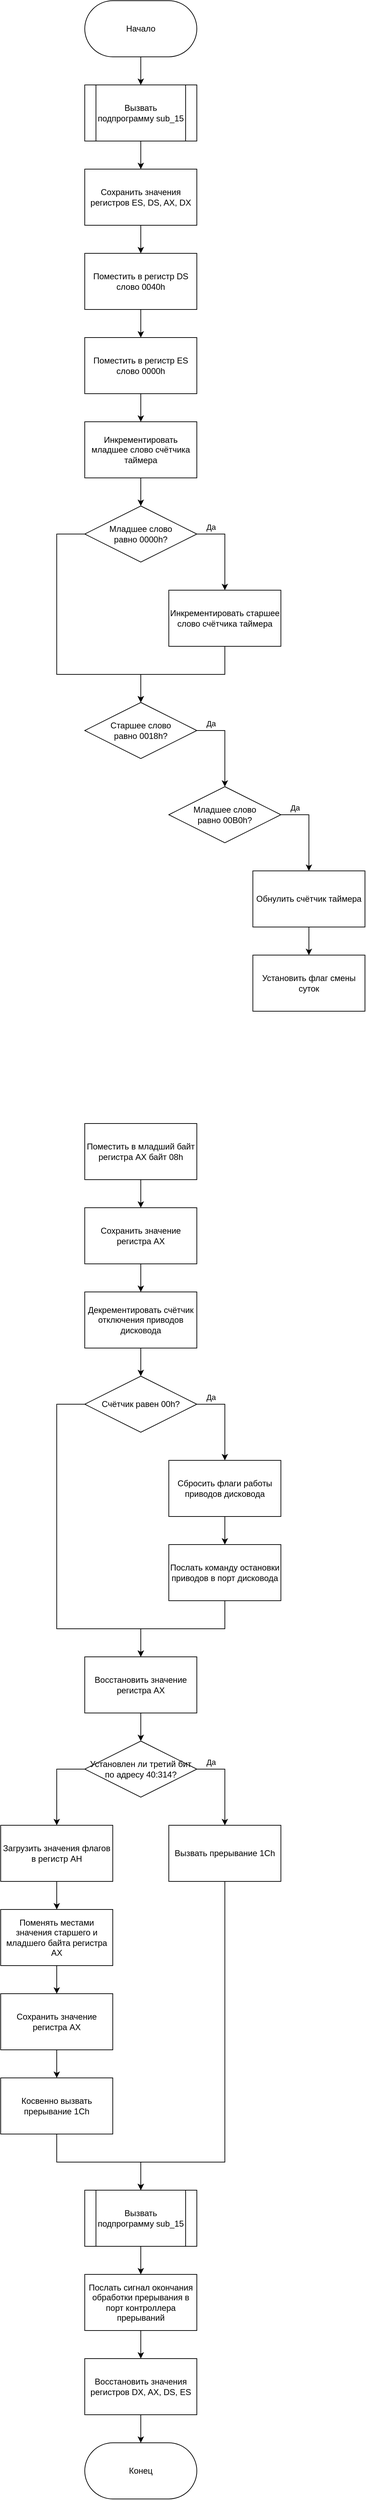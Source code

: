 <mxfile>
    <diagram id="UyYEZu0x7lsc0ctW2ke_" name="Страница 1">
        <mxGraphModel dx="482" dy="2671" grid="1" gridSize="10" guides="1" tooltips="1" connect="1" arrows="1" fold="1" page="1" pageScale="1" pageWidth="1200" pageHeight="1920" math="0" shadow="0">
            <root>
                <mxCell id="0"/>
                <mxCell id="1" parent="0"/>
                <mxCell id="7" style="edgeStyle=orthogonalEdgeStyle;rounded=0;html=1;exitX=0.5;exitY=1;exitDx=0;exitDy=0;" parent="1" source="2" target="4" edge="1">
                    <mxGeometry relative="1" as="geometry"/>
                </mxCell>
                <mxCell id="2" value="Начало" style="rounded=1;whiteSpace=wrap;html=1;arcSize=50;" parent="1" vertex="1">
                    <mxGeometry x="400" y="-160" width="160" height="80" as="geometry"/>
                </mxCell>
                <mxCell id="9" style="edgeStyle=orthogonalEdgeStyle;rounded=0;html=1;exitX=0.5;exitY=1;exitDx=0;exitDy=0;" parent="1" source="4" target="8" edge="1">
                    <mxGeometry relative="1" as="geometry"/>
                </mxCell>
                <mxCell id="4" value="Вызвать подпрограмму sub_15" style="shape=process;whiteSpace=wrap;html=1;backgroundOutline=1;" parent="1" vertex="1">
                    <mxGeometry x="400" y="-40" width="160" height="80" as="geometry"/>
                </mxCell>
                <mxCell id="70" style="edgeStyle=none;html=1;exitX=0.5;exitY=1;exitDx=0;exitDy=0;" edge="1" parent="1" source="8" target="69">
                    <mxGeometry relative="1" as="geometry"/>
                </mxCell>
                <mxCell id="8" value="Сохранить значения регистров ES, DS, AX, DX" style="rounded=0;whiteSpace=wrap;html=1;" parent="1" vertex="1">
                    <mxGeometry x="400" y="80" width="160" height="80" as="geometry"/>
                </mxCell>
                <mxCell id="13" style="edgeStyle=orthogonalEdgeStyle;rounded=0;html=1;exitX=0.5;exitY=1;exitDx=0;exitDy=0;" parent="1" source="10" target="12" edge="1">
                    <mxGeometry relative="1" as="geometry"/>
                </mxCell>
                <mxCell id="10" value="Инкрементировать младшее слово счётчика таймера" style="rounded=0;whiteSpace=wrap;html=1;" parent="1" vertex="1">
                    <mxGeometry x="400" y="440" width="160" height="80" as="geometry"/>
                </mxCell>
                <mxCell id="15" style="edgeStyle=orthogonalEdgeStyle;rounded=0;html=1;exitX=1;exitY=0.5;exitDx=0;exitDy=0;" parent="1" source="12" target="14" edge="1">
                    <mxGeometry relative="1" as="geometry"/>
                </mxCell>
                <mxCell id="16" value="Да" style="edgeLabel;html=1;align=center;verticalAlign=middle;resizable=0;points=[];" parent="15" vertex="1" connectable="0">
                    <mxGeometry x="-0.467" y="-4" relative="1" as="geometry">
                        <mxPoint x="-12" y="-14" as="offset"/>
                    </mxGeometry>
                </mxCell>
                <mxCell id="19" style="edgeStyle=orthogonalEdgeStyle;rounded=0;html=1;exitX=0;exitY=0.5;exitDx=0;exitDy=0;" parent="1" source="12" target="17" edge="1">
                    <mxGeometry relative="1" as="geometry">
                        <Array as="points">
                            <mxPoint x="360" y="600"/>
                            <mxPoint x="360" y="800"/>
                            <mxPoint x="480" y="800"/>
                        </Array>
                    </mxGeometry>
                </mxCell>
                <mxCell id="12" value="Младшее слово&lt;br&gt;равно 0000h?" style="rhombus;whiteSpace=wrap;html=1;" parent="1" vertex="1">
                    <mxGeometry x="400" y="560" width="160" height="80" as="geometry"/>
                </mxCell>
                <mxCell id="18" style="edgeStyle=orthogonalEdgeStyle;rounded=0;html=1;exitX=0.5;exitY=1;exitDx=0;exitDy=0;" parent="1" source="14" target="17" edge="1">
                    <mxGeometry relative="1" as="geometry"/>
                </mxCell>
                <mxCell id="14" value="Инкрементировать старшее слово счётчика таймера" style="rounded=0;whiteSpace=wrap;html=1;" parent="1" vertex="1">
                    <mxGeometry x="520" y="680" width="160" height="80" as="geometry"/>
                </mxCell>
                <mxCell id="22" style="edgeStyle=orthogonalEdgeStyle;rounded=0;html=1;exitX=1;exitY=0.5;exitDx=0;exitDy=0;" parent="1" source="17" target="21" edge="1">
                    <mxGeometry relative="1" as="geometry"/>
                </mxCell>
                <mxCell id="23" value="Да" style="edgeLabel;html=1;align=center;verticalAlign=middle;resizable=0;points=[];" parent="22" vertex="1" connectable="0">
                    <mxGeometry x="-0.433" relative="1" as="geometry">
                        <mxPoint x="-14" y="-10" as="offset"/>
                    </mxGeometry>
                </mxCell>
                <mxCell id="17" value="Старшее слово&lt;br&gt;равно 0018h?" style="rhombus;whiteSpace=wrap;html=1;" parent="1" vertex="1">
                    <mxGeometry x="400" y="840" width="160" height="80" as="geometry"/>
                </mxCell>
                <mxCell id="25" style="edgeStyle=orthogonalEdgeStyle;rounded=0;html=1;exitX=1;exitY=0.5;exitDx=0;exitDy=0;" parent="1" source="21" target="24" edge="1">
                    <mxGeometry relative="1" as="geometry"/>
                </mxCell>
                <mxCell id="26" value="Да" style="edgeLabel;html=1;align=center;verticalAlign=middle;resizable=0;points=[];" parent="25" vertex="1" connectable="0">
                    <mxGeometry x="-0.483" y="-2" relative="1" as="geometry">
                        <mxPoint x="-11" y="-12" as="offset"/>
                    </mxGeometry>
                </mxCell>
                <mxCell id="21" value="Младшее слово&lt;br&gt;равно 00B0h?" style="rhombus;whiteSpace=wrap;html=1;" parent="1" vertex="1">
                    <mxGeometry x="520" y="960" width="160" height="80" as="geometry"/>
                </mxCell>
                <mxCell id="28" style="edgeStyle=orthogonalEdgeStyle;rounded=0;html=1;exitX=0.5;exitY=1;exitDx=0;exitDy=0;" parent="1" source="24" target="27" edge="1">
                    <mxGeometry relative="1" as="geometry"/>
                </mxCell>
                <mxCell id="24" value="Обнулить счётчик таймера" style="rounded=0;whiteSpace=wrap;html=1;" parent="1" vertex="1">
                    <mxGeometry x="640" y="1080" width="160" height="80" as="geometry"/>
                </mxCell>
                <mxCell id="27" value="Установить флаг смены суток" style="rounded=0;whiteSpace=wrap;html=1;" parent="1" vertex="1">
                    <mxGeometry x="640" y="1200" width="160" height="80" as="geometry"/>
                </mxCell>
                <mxCell id="36" style="edgeStyle=orthogonalEdgeStyle;rounded=0;html=1;exitX=0.5;exitY=1;exitDx=0;exitDy=0;" parent="1" source="30" target="35" edge="1">
                    <mxGeometry relative="1" as="geometry"/>
                </mxCell>
                <mxCell id="30" value="Сохранить значение регистра AX" style="rounded=0;whiteSpace=wrap;html=1;" parent="1" vertex="1">
                    <mxGeometry x="400" y="1560" width="160" height="80" as="geometry"/>
                </mxCell>
                <mxCell id="38" style="edgeStyle=orthogonalEdgeStyle;rounded=0;html=1;exitX=0.5;exitY=1;exitDx=0;exitDy=0;" parent="1" source="35" target="37" edge="1">
                    <mxGeometry relative="1" as="geometry"/>
                </mxCell>
                <mxCell id="35" value="Декрементировать счётчик отключения приводов дисковода" style="rounded=0;whiteSpace=wrap;html=1;" parent="1" vertex="1">
                    <mxGeometry x="400" y="1680" width="160" height="80" as="geometry"/>
                </mxCell>
                <mxCell id="40" style="edgeStyle=orthogonalEdgeStyle;rounded=0;html=1;exitX=1;exitY=0.5;exitDx=0;exitDy=0;" parent="1" source="37" target="39" edge="1">
                    <mxGeometry relative="1" as="geometry"/>
                </mxCell>
                <mxCell id="41" value="Да" style="edgeLabel;html=1;align=center;verticalAlign=middle;resizable=0;points=[];" parent="40" vertex="1" connectable="0">
                    <mxGeometry x="-0.433" y="-1" relative="1" as="geometry">
                        <mxPoint x="-14" y="-11" as="offset"/>
                    </mxGeometry>
                </mxCell>
                <mxCell id="46" style="edgeStyle=orthogonalEdgeStyle;rounded=0;html=1;exitX=0;exitY=0.5;exitDx=0;exitDy=0;" parent="1" source="37" target="44" edge="1">
                    <mxGeometry relative="1" as="geometry">
                        <Array as="points">
                            <mxPoint x="360" y="1840"/>
                            <mxPoint x="360" y="2160"/>
                            <mxPoint x="480" y="2160"/>
                        </Array>
                    </mxGeometry>
                </mxCell>
                <mxCell id="37" value="Счётчик равен 00h?" style="rhombus;whiteSpace=wrap;html=1;" parent="1" vertex="1">
                    <mxGeometry x="400" y="1800" width="160" height="80" as="geometry"/>
                </mxCell>
                <mxCell id="43" style="edgeStyle=orthogonalEdgeStyle;rounded=0;html=1;exitX=0.5;exitY=1;exitDx=0;exitDy=0;" parent="1" source="39" target="42" edge="1">
                    <mxGeometry relative="1" as="geometry"/>
                </mxCell>
                <mxCell id="39" value="Сбросить флаги работы приводов дисковода" style="rounded=0;whiteSpace=wrap;html=1;" parent="1" vertex="1">
                    <mxGeometry x="520" y="1920" width="160" height="80" as="geometry"/>
                </mxCell>
                <mxCell id="45" style="edgeStyle=orthogonalEdgeStyle;rounded=0;html=1;exitX=0.5;exitY=1;exitDx=0;exitDy=0;" parent="1" source="42" target="44" edge="1">
                    <mxGeometry relative="1" as="geometry"/>
                </mxCell>
                <mxCell id="42" value="Послать команду остановки приводов в порт дисковода" style="rounded=0;whiteSpace=wrap;html=1;" parent="1" vertex="1">
                    <mxGeometry x="520" y="2040" width="160" height="80" as="geometry"/>
                </mxCell>
                <mxCell id="48" style="edgeStyle=orthogonalEdgeStyle;rounded=0;html=1;exitX=0.5;exitY=1;exitDx=0;exitDy=0;" parent="1" source="44" target="47" edge="1">
                    <mxGeometry relative="1" as="geometry"/>
                </mxCell>
                <mxCell id="44" value="Восстановить значение регистра AX" style="rounded=0;whiteSpace=wrap;html=1;" parent="1" vertex="1">
                    <mxGeometry x="400" y="2200" width="160" height="80" as="geometry"/>
                </mxCell>
                <mxCell id="50" style="edgeStyle=orthogonalEdgeStyle;rounded=0;html=1;exitX=1;exitY=0.5;exitDx=0;exitDy=0;" parent="1" source="47" target="49" edge="1">
                    <mxGeometry relative="1" as="geometry"/>
                </mxCell>
                <mxCell id="53" value="Да" style="edgeLabel;html=1;align=center;verticalAlign=middle;resizable=0;points=[];" parent="50" vertex="1" connectable="0">
                    <mxGeometry x="-0.467" y="4" relative="1" as="geometry">
                        <mxPoint x="-12" y="-6" as="offset"/>
                    </mxGeometry>
                </mxCell>
                <mxCell id="52" style="edgeStyle=orthogonalEdgeStyle;rounded=0;html=1;exitX=0;exitY=0.5;exitDx=0;exitDy=0;" parent="1" source="47" target="51" edge="1">
                    <mxGeometry relative="1" as="geometry"/>
                </mxCell>
                <mxCell id="47" value="Установлен ли третий бит по адресу 40:314?" style="rhombus;whiteSpace=wrap;html=1;" parent="1" vertex="1">
                    <mxGeometry x="400" y="2320" width="160" height="80" as="geometry"/>
                </mxCell>
                <mxCell id="61" style="edgeStyle=orthogonalEdgeStyle;rounded=0;html=1;exitX=0.5;exitY=1;exitDx=0;exitDy=0;" parent="1" source="49" target="60" edge="1">
                    <mxGeometry relative="1" as="geometry">
                        <Array as="points">
                            <mxPoint x="600" y="2920"/>
                            <mxPoint x="480" y="2920"/>
                        </Array>
                    </mxGeometry>
                </mxCell>
                <mxCell id="49" value="Вызвать прерывание 1Ch" style="rounded=0;whiteSpace=wrap;html=1;" parent="1" vertex="1">
                    <mxGeometry x="520" y="2440" width="160" height="80" as="geometry"/>
                </mxCell>
                <mxCell id="55" style="edgeStyle=orthogonalEdgeStyle;rounded=0;html=1;exitX=0.5;exitY=1;exitDx=0;exitDy=0;" parent="1" source="51" target="54" edge="1">
                    <mxGeometry relative="1" as="geometry"/>
                </mxCell>
                <mxCell id="51" value="Загрузить значения флагов в регистр AH" style="rounded=0;whiteSpace=wrap;html=1;" parent="1" vertex="1">
                    <mxGeometry x="280" y="2440" width="160" height="80" as="geometry"/>
                </mxCell>
                <mxCell id="57" style="edgeStyle=orthogonalEdgeStyle;rounded=0;html=1;exitX=0.5;exitY=1;exitDx=0;exitDy=0;" parent="1" source="54" target="56" edge="1">
                    <mxGeometry relative="1" as="geometry"/>
                </mxCell>
                <mxCell id="54" value="Поменять местами значения старшего и младшего байта регистра AX" style="rounded=0;whiteSpace=wrap;html=1;" parent="1" vertex="1">
                    <mxGeometry x="280" y="2560" width="160" height="80" as="geometry"/>
                </mxCell>
                <mxCell id="59" style="edgeStyle=orthogonalEdgeStyle;rounded=0;html=1;exitX=0.5;exitY=1;exitDx=0;exitDy=0;" parent="1" source="56" target="58" edge="1">
                    <mxGeometry relative="1" as="geometry"/>
                </mxCell>
                <mxCell id="56" value="Сохранить значение регистра AX" style="rounded=0;whiteSpace=wrap;html=1;" parent="1" vertex="1">
                    <mxGeometry x="280" y="2680" width="160" height="80" as="geometry"/>
                </mxCell>
                <mxCell id="62" style="edgeStyle=orthogonalEdgeStyle;rounded=0;html=1;exitX=0.5;exitY=1;exitDx=0;exitDy=0;" parent="1" source="58" target="60" edge="1">
                    <mxGeometry relative="1" as="geometry"/>
                </mxCell>
                <mxCell id="58" value="Косвенно вызвать прерывание 1Ch" style="rounded=0;whiteSpace=wrap;html=1;" parent="1" vertex="1">
                    <mxGeometry x="280" y="2800" width="160" height="80" as="geometry"/>
                </mxCell>
                <mxCell id="64" style="edgeStyle=orthogonalEdgeStyle;rounded=0;html=1;exitX=0.5;exitY=1;exitDx=0;exitDy=0;" parent="1" source="60" target="63" edge="1">
                    <mxGeometry relative="1" as="geometry"/>
                </mxCell>
                <mxCell id="60" value="Вызвать подпрограмму sub_15" style="shape=process;whiteSpace=wrap;html=1;backgroundOutline=1;" parent="1" vertex="1">
                    <mxGeometry x="400" y="2960" width="160" height="80" as="geometry"/>
                </mxCell>
                <mxCell id="66" style="edgeStyle=orthogonalEdgeStyle;rounded=0;html=1;exitX=0.5;exitY=1;exitDx=0;exitDy=0;" parent="1" source="63" target="65" edge="1">
                    <mxGeometry relative="1" as="geometry"/>
                </mxCell>
                <mxCell id="63" value="Послать сигнал окончания обработки прерывания в порт контроллера прерываний" style="rounded=0;whiteSpace=wrap;html=1;" parent="1" vertex="1">
                    <mxGeometry x="400" y="3080" width="160" height="80" as="geometry"/>
                </mxCell>
                <mxCell id="68" style="edgeStyle=orthogonalEdgeStyle;rounded=0;html=1;exitX=0.5;exitY=1;exitDx=0;exitDy=0;" parent="1" source="65" target="67" edge="1">
                    <mxGeometry relative="1" as="geometry"/>
                </mxCell>
                <mxCell id="65" value="Восстановить значения регистров DX, AX, DS, ES" style="rounded=0;whiteSpace=wrap;html=1;" parent="1" vertex="1">
                    <mxGeometry x="400" y="3200" width="160" height="80" as="geometry"/>
                </mxCell>
                <mxCell id="67" value="Конец" style="rounded=1;whiteSpace=wrap;html=1;arcSize=50;" parent="1" vertex="1">
                    <mxGeometry x="400" y="3320" width="160" height="80" as="geometry"/>
                </mxCell>
                <mxCell id="72" style="edgeStyle=none;html=1;exitX=0.5;exitY=1;exitDx=0;exitDy=0;" edge="1" parent="1" source="69" target="71">
                    <mxGeometry relative="1" as="geometry"/>
                </mxCell>
                <mxCell id="69" value="Поместить в регистр DS слово 0040h" style="rounded=0;whiteSpace=wrap;html=1;" vertex="1" parent="1">
                    <mxGeometry x="400" y="200" width="160" height="80" as="geometry"/>
                </mxCell>
                <mxCell id="73" style="edgeStyle=none;html=1;exitX=0.5;exitY=1;exitDx=0;exitDy=0;" edge="1" parent="1" source="71" target="10">
                    <mxGeometry relative="1" as="geometry"/>
                </mxCell>
                <mxCell id="71" value="Поместить в регистр ES слово 0000h" style="rounded=0;whiteSpace=wrap;html=1;" vertex="1" parent="1">
                    <mxGeometry x="400" y="320" width="160" height="80" as="geometry"/>
                </mxCell>
                <mxCell id="76" style="edgeStyle=orthogonalEdgeStyle;html=1;exitX=0.5;exitY=1;exitDx=0;exitDy=0;rounded=0;" edge="1" parent="1" source="74" target="30">
                    <mxGeometry relative="1" as="geometry">
                        <mxPoint x="630" y="1560" as="targetPoint"/>
                    </mxGeometry>
                </mxCell>
                <mxCell id="74" value="Поместить в младший байт регистра AX байт 08h" style="rounded=0;whiteSpace=wrap;html=1;" vertex="1" parent="1">
                    <mxGeometry x="400" y="1440" width="160" height="80" as="geometry"/>
                </mxCell>
            </root>
        </mxGraphModel>
    </diagram>
</mxfile>